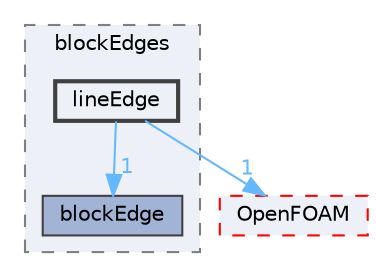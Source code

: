 digraph "src/mesh/blockMesh/blockEdges/lineEdge"
{
 // LATEX_PDF_SIZE
  bgcolor="transparent";
  edge [fontname=Helvetica,fontsize=10,labelfontname=Helvetica,labelfontsize=10];
  node [fontname=Helvetica,fontsize=10,shape=box,height=0.2,width=0.4];
  compound=true
  subgraph clusterdir_2be04f7008d0f59dcfa6d7f2ed1ae216 {
    graph [ bgcolor="#edf0f7", pencolor="grey50", label="blockEdges", fontname=Helvetica,fontsize=10 style="filled,dashed", URL="dir_2be04f7008d0f59dcfa6d7f2ed1ae216.html",tooltip=""]
  dir_a06eaa1db3dcb24dc2dac6400bb2f129 [label="blockEdge", fillcolor="#a2b4d6", color="grey25", style="filled", URL="dir_a06eaa1db3dcb24dc2dac6400bb2f129.html",tooltip=""];
  dir_fb6c3ec6dd326d5c2911013a380595c0 [label="lineEdge", fillcolor="#edf0f7", color="grey25", style="filled,bold", URL="dir_fb6c3ec6dd326d5c2911013a380595c0.html",tooltip=""];
  }
  dir_c5473ff19b20e6ec4dfe5c310b3778a8 [label="OpenFOAM", fillcolor="#edf0f7", color="red", style="filled,dashed", URL="dir_c5473ff19b20e6ec4dfe5c310b3778a8.html",tooltip=""];
  dir_fb6c3ec6dd326d5c2911013a380595c0->dir_a06eaa1db3dcb24dc2dac6400bb2f129 [headlabel="1", labeldistance=1.5 headhref="dir_002215_000300.html" href="dir_002215_000300.html" color="steelblue1" fontcolor="steelblue1"];
  dir_fb6c3ec6dd326d5c2911013a380595c0->dir_c5473ff19b20e6ec4dfe5c310b3778a8 [headlabel="1", labeldistance=1.5 headhref="dir_002215_002695.html" href="dir_002215_002695.html" color="steelblue1" fontcolor="steelblue1"];
}
